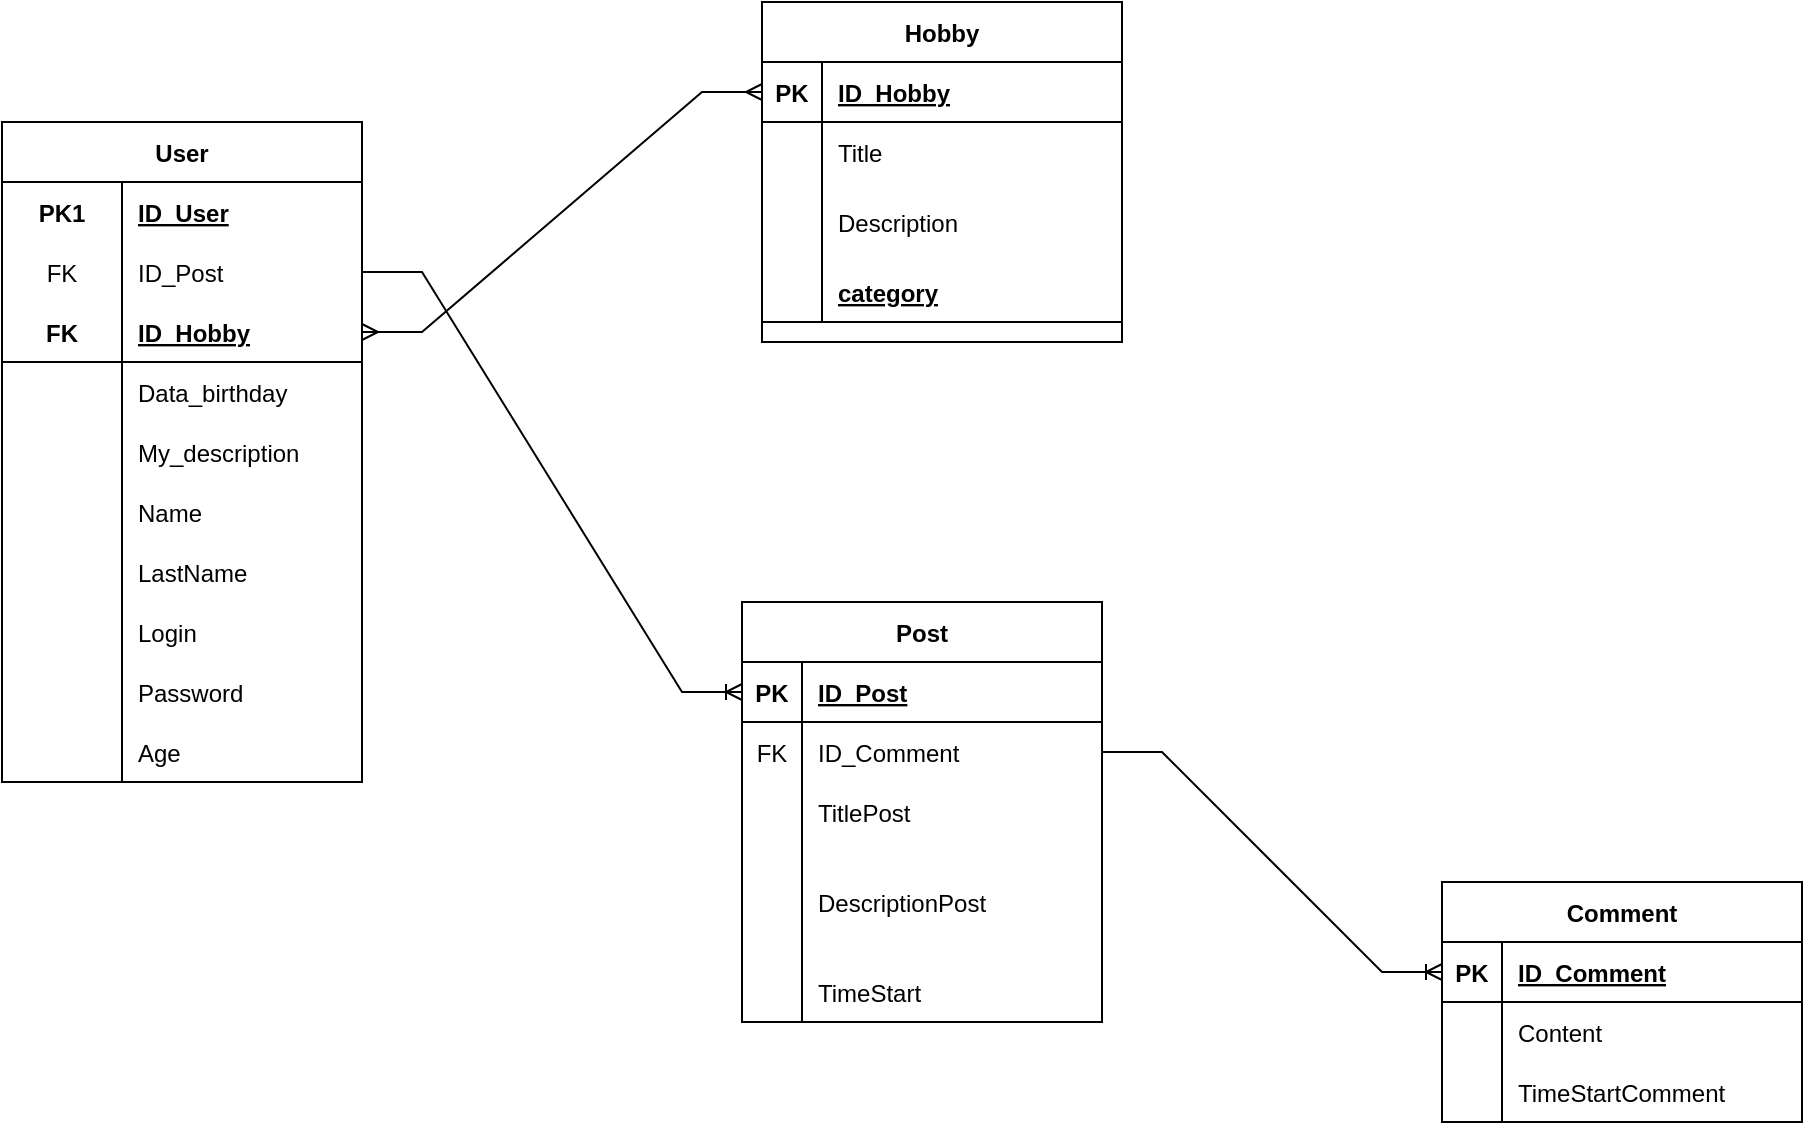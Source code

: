 <mxfile version="18.0.6" type="device"><diagram id="YEi-jR4j0ctaA4NyCC-B" name="Страница 1"><mxGraphModel dx="1102" dy="685" grid="1" gridSize="10" guides="1" tooltips="1" connect="1" arrows="1" fold="1" page="1" pageScale="1" pageWidth="2339" pageHeight="3300" math="0" shadow="0"><root><mxCell id="0"/><mxCell id="1" parent="0"/><mxCell id="M4q45R86KcRBcK73IV3w-1" value="User" style="shape=table;startSize=30;container=1;collapsible=1;childLayout=tableLayout;fixedRows=1;rowLines=0;fontStyle=1;align=center;resizeLast=1;" parent="1" vertex="1"><mxGeometry x="90" y="110" width="180" height="330" as="geometry"/></mxCell><mxCell id="M4q45R86KcRBcK73IV3w-2" value="" style="shape=tableRow;horizontal=0;startSize=0;swimlaneHead=0;swimlaneBody=0;fillColor=none;collapsible=0;dropTarget=0;points=[[0,0.5],[1,0.5]];portConstraint=eastwest;top=0;left=0;right=0;bottom=0;" parent="M4q45R86KcRBcK73IV3w-1" vertex="1"><mxGeometry y="30" width="180" height="30" as="geometry"/></mxCell><mxCell id="M4q45R86KcRBcK73IV3w-3" value="PK1" style="shape=partialRectangle;connectable=0;fillColor=none;top=0;left=0;bottom=0;right=0;fontStyle=1;overflow=hidden;" parent="M4q45R86KcRBcK73IV3w-2" vertex="1"><mxGeometry width="60" height="30" as="geometry"><mxRectangle width="60" height="30" as="alternateBounds"/></mxGeometry></mxCell><mxCell id="M4q45R86KcRBcK73IV3w-4" value="ID_User" style="shape=partialRectangle;connectable=0;fillColor=none;top=0;left=0;bottom=0;right=0;align=left;spacingLeft=6;fontStyle=5;overflow=hidden;" parent="M4q45R86KcRBcK73IV3w-2" vertex="1"><mxGeometry x="60" width="120" height="30" as="geometry"><mxRectangle width="120" height="30" as="alternateBounds"/></mxGeometry></mxCell><mxCell id="M4q45R86KcRBcK73IV3w-33" value="" style="shape=tableRow;horizontal=0;startSize=0;swimlaneHead=0;swimlaneBody=0;fillColor=none;collapsible=0;dropTarget=0;points=[[0,0.5],[1,0.5]];portConstraint=eastwest;top=0;left=0;right=0;bottom=0;" parent="M4q45R86KcRBcK73IV3w-1" vertex="1"><mxGeometry y="60" width="180" height="30" as="geometry"/></mxCell><mxCell id="M4q45R86KcRBcK73IV3w-34" value="FK" style="shape=partialRectangle;connectable=0;fillColor=none;top=0;left=0;bottom=0;right=0;editable=1;overflow=hidden;" parent="M4q45R86KcRBcK73IV3w-33" vertex="1"><mxGeometry width="60" height="30" as="geometry"><mxRectangle width="60" height="30" as="alternateBounds"/></mxGeometry></mxCell><mxCell id="M4q45R86KcRBcK73IV3w-35" value="ID_Post" style="shape=partialRectangle;connectable=0;fillColor=none;top=0;left=0;bottom=0;right=0;align=left;spacingLeft=6;overflow=hidden;" parent="M4q45R86KcRBcK73IV3w-33" vertex="1"><mxGeometry x="60" width="120" height="30" as="geometry"><mxRectangle width="120" height="30" as="alternateBounds"/></mxGeometry></mxCell><mxCell id="M4q45R86KcRBcK73IV3w-5" value="" style="shape=tableRow;horizontal=0;startSize=0;swimlaneHead=0;swimlaneBody=0;fillColor=none;collapsible=0;dropTarget=0;points=[[0,0.5],[1,0.5]];portConstraint=eastwest;top=0;left=0;right=0;bottom=1;" parent="M4q45R86KcRBcK73IV3w-1" vertex="1"><mxGeometry y="90" width="180" height="30" as="geometry"/></mxCell><mxCell id="M4q45R86KcRBcK73IV3w-6" value="FK" style="shape=partialRectangle;connectable=0;fillColor=none;top=0;left=0;bottom=0;right=0;fontStyle=1;overflow=hidden;" parent="M4q45R86KcRBcK73IV3w-5" vertex="1"><mxGeometry width="60" height="30" as="geometry"><mxRectangle width="60" height="30" as="alternateBounds"/></mxGeometry></mxCell><mxCell id="M4q45R86KcRBcK73IV3w-7" value="ID_Hobby" style="shape=partialRectangle;connectable=0;fillColor=none;top=0;left=0;bottom=0;right=0;align=left;spacingLeft=6;fontStyle=5;overflow=hidden;" parent="M4q45R86KcRBcK73IV3w-5" vertex="1"><mxGeometry x="60" width="120" height="30" as="geometry"><mxRectangle width="120" height="30" as="alternateBounds"/></mxGeometry></mxCell><mxCell id="M4q45R86KcRBcK73IV3w-8" value="" style="shape=tableRow;horizontal=0;startSize=0;swimlaneHead=0;swimlaneBody=0;fillColor=none;collapsible=0;dropTarget=0;points=[[0,0.5],[1,0.5]];portConstraint=eastwest;top=0;left=0;right=0;bottom=0;" parent="M4q45R86KcRBcK73IV3w-1" vertex="1"><mxGeometry y="120" width="180" height="30" as="geometry"/></mxCell><mxCell id="M4q45R86KcRBcK73IV3w-9" value="" style="shape=partialRectangle;connectable=0;fillColor=none;top=0;left=0;bottom=0;right=0;editable=1;overflow=hidden;" parent="M4q45R86KcRBcK73IV3w-8" vertex="1"><mxGeometry width="60" height="30" as="geometry"><mxRectangle width="60" height="30" as="alternateBounds"/></mxGeometry></mxCell><mxCell id="M4q45R86KcRBcK73IV3w-10" value="Data_birthday" style="shape=partialRectangle;connectable=0;fillColor=none;top=0;left=0;bottom=0;right=0;align=left;spacingLeft=6;overflow=hidden;" parent="M4q45R86KcRBcK73IV3w-8" vertex="1"><mxGeometry x="60" width="120" height="30" as="geometry"><mxRectangle width="120" height="30" as="alternateBounds"/></mxGeometry></mxCell><mxCell id="M4q45R86KcRBcK73IV3w-11" value="" style="shape=tableRow;horizontal=0;startSize=0;swimlaneHead=0;swimlaneBody=0;fillColor=none;collapsible=0;dropTarget=0;points=[[0,0.5],[1,0.5]];portConstraint=eastwest;top=0;left=0;right=0;bottom=0;" parent="M4q45R86KcRBcK73IV3w-1" vertex="1"><mxGeometry y="150" width="180" height="30" as="geometry"/></mxCell><mxCell id="M4q45R86KcRBcK73IV3w-12" value="" style="shape=partialRectangle;connectable=0;fillColor=none;top=0;left=0;bottom=0;right=0;editable=1;overflow=hidden;" parent="M4q45R86KcRBcK73IV3w-11" vertex="1"><mxGeometry width="60" height="30" as="geometry"><mxRectangle width="60" height="30" as="alternateBounds"/></mxGeometry></mxCell><mxCell id="M4q45R86KcRBcK73IV3w-13" value="My_description" style="shape=partialRectangle;connectable=0;fillColor=none;top=0;left=0;bottom=0;right=0;align=left;spacingLeft=6;overflow=hidden;" parent="M4q45R86KcRBcK73IV3w-11" vertex="1"><mxGeometry x="60" width="120" height="30" as="geometry"><mxRectangle width="120" height="30" as="alternateBounds"/></mxGeometry></mxCell><mxCell id="M4q45R86KcRBcK73IV3w-68" value="" style="shape=tableRow;horizontal=0;startSize=0;swimlaneHead=0;swimlaneBody=0;fillColor=none;collapsible=0;dropTarget=0;points=[[0,0.5],[1,0.5]];portConstraint=eastwest;top=0;left=0;right=0;bottom=0;" parent="M4q45R86KcRBcK73IV3w-1" vertex="1"><mxGeometry y="180" width="180" height="30" as="geometry"/></mxCell><mxCell id="M4q45R86KcRBcK73IV3w-69" value="" style="shape=partialRectangle;connectable=0;fillColor=none;top=0;left=0;bottom=0;right=0;editable=1;overflow=hidden;" parent="M4q45R86KcRBcK73IV3w-68" vertex="1"><mxGeometry width="60" height="30" as="geometry"><mxRectangle width="60" height="30" as="alternateBounds"/></mxGeometry></mxCell><mxCell id="M4q45R86KcRBcK73IV3w-70" value="Name" style="shape=partialRectangle;connectable=0;fillColor=none;top=0;left=0;bottom=0;right=0;align=left;spacingLeft=6;overflow=hidden;" parent="M4q45R86KcRBcK73IV3w-68" vertex="1"><mxGeometry x="60" width="120" height="30" as="geometry"><mxRectangle width="120" height="30" as="alternateBounds"/></mxGeometry></mxCell><mxCell id="frEjT7Lo6UGN6S415Faj-6" value="" style="shape=tableRow;horizontal=0;startSize=0;swimlaneHead=0;swimlaneBody=0;fillColor=none;collapsible=0;dropTarget=0;points=[[0,0.5],[1,0.5]];portConstraint=eastwest;top=0;left=0;right=0;bottom=0;" parent="M4q45R86KcRBcK73IV3w-1" vertex="1"><mxGeometry y="210" width="180" height="30" as="geometry"/></mxCell><mxCell id="frEjT7Lo6UGN6S415Faj-7" value="" style="shape=partialRectangle;connectable=0;fillColor=none;top=0;left=0;bottom=0;right=0;fontStyle=0;overflow=hidden;" parent="frEjT7Lo6UGN6S415Faj-6" vertex="1"><mxGeometry width="60" height="30" as="geometry"><mxRectangle width="60" height="30" as="alternateBounds"/></mxGeometry></mxCell><mxCell id="frEjT7Lo6UGN6S415Faj-8" value="LastName" style="shape=partialRectangle;connectable=0;fillColor=none;top=0;left=0;bottom=0;right=0;align=left;spacingLeft=6;fontStyle=0;overflow=hidden;" parent="frEjT7Lo6UGN6S415Faj-6" vertex="1"><mxGeometry x="60" width="120" height="30" as="geometry"><mxRectangle width="120" height="30" as="alternateBounds"/></mxGeometry></mxCell><mxCell id="M4q45R86KcRBcK73IV3w-72" value="" style="shape=tableRow;horizontal=0;startSize=0;swimlaneHead=0;swimlaneBody=0;fillColor=none;collapsible=0;dropTarget=0;points=[[0,0.5],[1,0.5]];portConstraint=eastwest;top=0;left=0;right=0;bottom=0;" parent="M4q45R86KcRBcK73IV3w-1" vertex="1"><mxGeometry y="240" width="180" height="30" as="geometry"/></mxCell><mxCell id="M4q45R86KcRBcK73IV3w-73" value="" style="shape=partialRectangle;connectable=0;fillColor=none;top=0;left=0;bottom=0;right=0;fontStyle=0;overflow=hidden;" parent="M4q45R86KcRBcK73IV3w-72" vertex="1"><mxGeometry width="60" height="30" as="geometry"><mxRectangle width="60" height="30" as="alternateBounds"/></mxGeometry></mxCell><mxCell id="M4q45R86KcRBcK73IV3w-74" value="Login" style="shape=partialRectangle;connectable=0;fillColor=none;top=0;left=0;bottom=0;right=0;align=left;spacingLeft=6;fontStyle=0;overflow=hidden;" parent="M4q45R86KcRBcK73IV3w-72" vertex="1"><mxGeometry x="60" width="120" height="30" as="geometry"><mxRectangle width="120" height="30" as="alternateBounds"/></mxGeometry></mxCell><mxCell id="M4q45R86KcRBcK73IV3w-76" value="" style="shape=tableRow;horizontal=0;startSize=0;swimlaneHead=0;swimlaneBody=0;fillColor=none;collapsible=0;dropTarget=0;points=[[0,0.5],[1,0.5]];portConstraint=eastwest;top=0;left=0;right=0;bottom=0;" parent="M4q45R86KcRBcK73IV3w-1" vertex="1"><mxGeometry y="270" width="180" height="30" as="geometry"/></mxCell><mxCell id="M4q45R86KcRBcK73IV3w-77" value="" style="shape=partialRectangle;connectable=0;fillColor=none;top=0;left=0;bottom=0;right=0;fontStyle=0;overflow=hidden;" parent="M4q45R86KcRBcK73IV3w-76" vertex="1"><mxGeometry width="60" height="30" as="geometry"><mxRectangle width="60" height="30" as="alternateBounds"/></mxGeometry></mxCell><mxCell id="M4q45R86KcRBcK73IV3w-78" value="Password" style="shape=partialRectangle;connectable=0;fillColor=none;top=0;left=0;bottom=0;right=0;align=left;spacingLeft=6;fontStyle=0;overflow=hidden;" parent="M4q45R86KcRBcK73IV3w-76" vertex="1"><mxGeometry x="60" width="120" height="30" as="geometry"><mxRectangle width="120" height="30" as="alternateBounds"/></mxGeometry></mxCell><mxCell id="frEjT7Lo6UGN6S415Faj-9" value="" style="shape=tableRow;horizontal=0;startSize=0;swimlaneHead=0;swimlaneBody=0;fillColor=none;collapsible=0;dropTarget=0;points=[[0,0.5],[1,0.5]];portConstraint=eastwest;top=0;left=0;right=0;bottom=0;" parent="M4q45R86KcRBcK73IV3w-1" vertex="1"><mxGeometry y="300" width="180" height="30" as="geometry"/></mxCell><mxCell id="frEjT7Lo6UGN6S415Faj-10" value="" style="shape=partialRectangle;connectable=0;fillColor=none;top=0;left=0;bottom=0;right=0;fontStyle=0;overflow=hidden;" parent="frEjT7Lo6UGN6S415Faj-9" vertex="1"><mxGeometry width="60" height="30" as="geometry"><mxRectangle width="60" height="30" as="alternateBounds"/></mxGeometry></mxCell><mxCell id="frEjT7Lo6UGN6S415Faj-11" value="Age" style="shape=partialRectangle;connectable=0;fillColor=none;top=0;left=0;bottom=0;right=0;align=left;spacingLeft=6;fontStyle=0;overflow=hidden;" parent="frEjT7Lo6UGN6S415Faj-9" vertex="1"><mxGeometry x="60" width="120" height="30" as="geometry"><mxRectangle width="120" height="30" as="alternateBounds"/></mxGeometry></mxCell><mxCell id="M4q45R86KcRBcK73IV3w-14" value="Hobby" style="shape=table;startSize=30;container=1;collapsible=1;childLayout=tableLayout;fixedRows=1;rowLines=0;fontStyle=1;align=center;resizeLast=1;" parent="1" vertex="1"><mxGeometry x="470" y="50" width="180" height="170" as="geometry"/></mxCell><mxCell id="M4q45R86KcRBcK73IV3w-15" value="" style="shape=tableRow;horizontal=0;startSize=0;swimlaneHead=0;swimlaneBody=0;fillColor=none;collapsible=0;dropTarget=0;points=[[0,0.5],[1,0.5]];portConstraint=eastwest;top=0;left=0;right=0;bottom=1;" parent="M4q45R86KcRBcK73IV3w-14" vertex="1"><mxGeometry y="30" width="180" height="30" as="geometry"/></mxCell><mxCell id="M4q45R86KcRBcK73IV3w-16" value="PK" style="shape=partialRectangle;connectable=0;fillColor=none;top=0;left=0;bottom=0;right=0;fontStyle=1;overflow=hidden;" parent="M4q45R86KcRBcK73IV3w-15" vertex="1"><mxGeometry width="30" height="30" as="geometry"><mxRectangle width="30" height="30" as="alternateBounds"/></mxGeometry></mxCell><mxCell id="M4q45R86KcRBcK73IV3w-17" value="ID_Hobby" style="shape=partialRectangle;connectable=0;fillColor=none;top=0;left=0;bottom=0;right=0;align=left;spacingLeft=6;fontStyle=5;overflow=hidden;" parent="M4q45R86KcRBcK73IV3w-15" vertex="1"><mxGeometry x="30" width="150" height="30" as="geometry"><mxRectangle width="150" height="30" as="alternateBounds"/></mxGeometry></mxCell><mxCell id="M4q45R86KcRBcK73IV3w-18" value="" style="shape=tableRow;horizontal=0;startSize=0;swimlaneHead=0;swimlaneBody=0;fillColor=none;collapsible=0;dropTarget=0;points=[[0,0.5],[1,0.5]];portConstraint=eastwest;top=0;left=0;right=0;bottom=0;" parent="M4q45R86KcRBcK73IV3w-14" vertex="1"><mxGeometry y="60" width="180" height="30" as="geometry"/></mxCell><mxCell id="M4q45R86KcRBcK73IV3w-19" value="" style="shape=partialRectangle;connectable=0;fillColor=none;top=0;left=0;bottom=0;right=0;editable=1;overflow=hidden;" parent="M4q45R86KcRBcK73IV3w-18" vertex="1"><mxGeometry width="30" height="30" as="geometry"><mxRectangle width="30" height="30" as="alternateBounds"/></mxGeometry></mxCell><mxCell id="M4q45R86KcRBcK73IV3w-20" value="Title" style="shape=partialRectangle;connectable=0;fillColor=none;top=0;left=0;bottom=0;right=0;align=left;spacingLeft=6;overflow=hidden;" parent="M4q45R86KcRBcK73IV3w-18" vertex="1"><mxGeometry x="30" width="150" height="30" as="geometry"><mxRectangle width="150" height="30" as="alternateBounds"/></mxGeometry></mxCell><mxCell id="M4q45R86KcRBcK73IV3w-21" value="" style="shape=tableRow;horizontal=0;startSize=0;swimlaneHead=0;swimlaneBody=0;fillColor=none;collapsible=0;dropTarget=0;points=[[0,0.5],[1,0.5]];portConstraint=eastwest;top=0;left=0;right=0;bottom=0;" parent="M4q45R86KcRBcK73IV3w-14" vertex="1"><mxGeometry y="90" width="180" height="40" as="geometry"/></mxCell><mxCell id="M4q45R86KcRBcK73IV3w-22" value="" style="shape=partialRectangle;connectable=0;fillColor=none;top=0;left=0;bottom=0;right=0;editable=1;overflow=hidden;" parent="M4q45R86KcRBcK73IV3w-21" vertex="1"><mxGeometry width="30" height="40" as="geometry"><mxRectangle width="30" height="40" as="alternateBounds"/></mxGeometry></mxCell><mxCell id="M4q45R86KcRBcK73IV3w-23" value="Description" style="shape=partialRectangle;connectable=0;fillColor=none;top=0;left=0;bottom=0;right=0;align=left;spacingLeft=6;overflow=hidden;" parent="M4q45R86KcRBcK73IV3w-21" vertex="1"><mxGeometry x="30" width="150" height="40" as="geometry"><mxRectangle width="150" height="40" as="alternateBounds"/></mxGeometry></mxCell><mxCell id="e_sknQJ1I1gwagHS1VR6-3" value="" style="shape=tableRow;horizontal=0;startSize=0;swimlaneHead=0;swimlaneBody=0;fillColor=none;collapsible=0;dropTarget=0;points=[[0,0.5],[1,0.5]];portConstraint=eastwest;top=0;left=0;right=0;bottom=1;" vertex="1" parent="M4q45R86KcRBcK73IV3w-14"><mxGeometry y="130" width="180" height="30" as="geometry"/></mxCell><mxCell id="e_sknQJ1I1gwagHS1VR6-4" value="" style="shape=partialRectangle;connectable=0;fillColor=none;top=0;left=0;bottom=0;right=0;fontStyle=1;overflow=hidden;" vertex="1" parent="e_sknQJ1I1gwagHS1VR6-3"><mxGeometry width="30" height="30" as="geometry"><mxRectangle width="30" height="30" as="alternateBounds"/></mxGeometry></mxCell><mxCell id="e_sknQJ1I1gwagHS1VR6-5" value="category" style="shape=partialRectangle;connectable=0;fillColor=none;top=0;left=0;bottom=0;right=0;align=left;spacingLeft=6;fontStyle=5;overflow=hidden;" vertex="1" parent="e_sknQJ1I1gwagHS1VR6-3"><mxGeometry x="30" width="150" height="30" as="geometry"><mxRectangle width="150" height="30" as="alternateBounds"/></mxGeometry></mxCell><mxCell id="M4q45R86KcRBcK73IV3w-28" value="" style="edgeStyle=entityRelationEdgeStyle;fontSize=12;html=1;endArrow=ERmany;startArrow=ERmany;rounded=0;entryX=0;entryY=0.5;entryDx=0;entryDy=0;exitX=1;exitY=0.5;exitDx=0;exitDy=0;" parent="1" source="M4q45R86KcRBcK73IV3w-5" target="M4q45R86KcRBcK73IV3w-15" edge="1"><mxGeometry width="100" height="100" relative="1" as="geometry"><mxPoint x="380" y="270" as="sourcePoint"/><mxPoint x="610" y="300" as="targetPoint"/></mxGeometry></mxCell><mxCell id="M4q45R86KcRBcK73IV3w-29" value="" style="shape=tableRow;horizontal=0;startSize=0;swimlaneHead=0;swimlaneBody=0;fillColor=none;collapsible=0;dropTarget=0;points=[[0,0.5],[1,0.5]];portConstraint=eastwest;top=0;left=0;right=0;bottom=0;" parent="1" vertex="1"><mxGeometry x="90" y="290" width="180" height="30" as="geometry"/></mxCell><mxCell id="M4q45R86KcRBcK73IV3w-30" value="" style="shape=partialRectangle;connectable=0;fillColor=none;top=0;left=0;bottom=0;right=0;editable=1;overflow=hidden;" parent="M4q45R86KcRBcK73IV3w-29" vertex="1"><mxGeometry width="60" height="30" as="geometry"><mxRectangle width="60" height="30" as="alternateBounds"/></mxGeometry></mxCell><mxCell id="M4q45R86KcRBcK73IV3w-36" value="Post" style="shape=table;startSize=30;container=1;collapsible=1;childLayout=tableLayout;fixedRows=1;rowLines=0;fontStyle=1;align=center;resizeLast=1;" parent="1" vertex="1"><mxGeometry x="460" y="350" width="180" height="210" as="geometry"/></mxCell><mxCell id="M4q45R86KcRBcK73IV3w-37" value="" style="shape=tableRow;horizontal=0;startSize=0;swimlaneHead=0;swimlaneBody=0;fillColor=none;collapsible=0;dropTarget=0;points=[[0,0.5],[1,0.5]];portConstraint=eastwest;top=0;left=0;right=0;bottom=1;" parent="M4q45R86KcRBcK73IV3w-36" vertex="1"><mxGeometry y="30" width="180" height="30" as="geometry"/></mxCell><mxCell id="M4q45R86KcRBcK73IV3w-38" value="PK" style="shape=partialRectangle;connectable=0;fillColor=none;top=0;left=0;bottom=0;right=0;fontStyle=1;overflow=hidden;" parent="M4q45R86KcRBcK73IV3w-37" vertex="1"><mxGeometry width="30" height="30" as="geometry"><mxRectangle width="30" height="30" as="alternateBounds"/></mxGeometry></mxCell><mxCell id="M4q45R86KcRBcK73IV3w-39" value="ID_Post" style="shape=partialRectangle;connectable=0;fillColor=none;top=0;left=0;bottom=0;right=0;align=left;spacingLeft=6;fontStyle=5;overflow=hidden;" parent="M4q45R86KcRBcK73IV3w-37" vertex="1"><mxGeometry x="30" width="150" height="30" as="geometry"><mxRectangle width="150" height="30" as="alternateBounds"/></mxGeometry></mxCell><mxCell id="M4q45R86KcRBcK73IV3w-49" value="" style="shape=tableRow;horizontal=0;startSize=0;swimlaneHead=0;swimlaneBody=0;fillColor=none;collapsible=0;dropTarget=0;points=[[0,0.5],[1,0.5]];portConstraint=eastwest;top=0;left=0;right=0;bottom=0;" parent="M4q45R86KcRBcK73IV3w-36" vertex="1"><mxGeometry y="60" width="180" height="30" as="geometry"/></mxCell><mxCell id="M4q45R86KcRBcK73IV3w-50" value="FK" style="shape=partialRectangle;connectable=0;fillColor=none;top=0;left=0;bottom=0;right=0;fontStyle=0;overflow=hidden;" parent="M4q45R86KcRBcK73IV3w-49" vertex="1"><mxGeometry width="30" height="30" as="geometry"><mxRectangle width="30" height="30" as="alternateBounds"/></mxGeometry></mxCell><mxCell id="M4q45R86KcRBcK73IV3w-51" value="ID_Comment" style="shape=partialRectangle;connectable=0;fillColor=none;top=0;left=0;bottom=0;right=0;align=left;spacingLeft=6;fontStyle=0;overflow=hidden;" parent="M4q45R86KcRBcK73IV3w-49" vertex="1"><mxGeometry x="30" width="150" height="30" as="geometry"><mxRectangle width="150" height="30" as="alternateBounds"/></mxGeometry></mxCell><mxCell id="M4q45R86KcRBcK73IV3w-40" value="" style="shape=tableRow;horizontal=0;startSize=0;swimlaneHead=0;swimlaneBody=0;fillColor=none;collapsible=0;dropTarget=0;points=[[0,0.5],[1,0.5]];portConstraint=eastwest;top=0;left=0;right=0;bottom=0;" parent="M4q45R86KcRBcK73IV3w-36" vertex="1"><mxGeometry y="90" width="180" height="30" as="geometry"/></mxCell><mxCell id="M4q45R86KcRBcK73IV3w-41" value="" style="shape=partialRectangle;connectable=0;fillColor=none;top=0;left=0;bottom=0;right=0;editable=1;overflow=hidden;" parent="M4q45R86KcRBcK73IV3w-40" vertex="1"><mxGeometry width="30" height="30" as="geometry"><mxRectangle width="30" height="30" as="alternateBounds"/></mxGeometry></mxCell><mxCell id="M4q45R86KcRBcK73IV3w-42" value="TitlePost" style="shape=partialRectangle;connectable=0;fillColor=none;top=0;left=0;bottom=0;right=0;align=left;spacingLeft=6;overflow=hidden;" parent="M4q45R86KcRBcK73IV3w-40" vertex="1"><mxGeometry x="30" width="150" height="30" as="geometry"><mxRectangle width="150" height="30" as="alternateBounds"/></mxGeometry></mxCell><mxCell id="M4q45R86KcRBcK73IV3w-43" value="" style="shape=tableRow;horizontal=0;startSize=0;swimlaneHead=0;swimlaneBody=0;fillColor=none;collapsible=0;dropTarget=0;points=[[0,0.5],[1,0.5]];portConstraint=eastwest;top=0;left=0;right=0;bottom=0;" parent="M4q45R86KcRBcK73IV3w-36" vertex="1"><mxGeometry y="120" width="180" height="60" as="geometry"/></mxCell><mxCell id="M4q45R86KcRBcK73IV3w-44" value="" style="shape=partialRectangle;connectable=0;fillColor=none;top=0;left=0;bottom=0;right=0;editable=1;overflow=hidden;" parent="M4q45R86KcRBcK73IV3w-43" vertex="1"><mxGeometry width="30" height="60" as="geometry"><mxRectangle width="30" height="60" as="alternateBounds"/></mxGeometry></mxCell><mxCell id="M4q45R86KcRBcK73IV3w-45" value="DescriptionPost" style="shape=partialRectangle;connectable=0;fillColor=none;top=0;left=0;bottom=0;right=0;align=left;spacingLeft=6;overflow=hidden;" parent="M4q45R86KcRBcK73IV3w-43" vertex="1"><mxGeometry x="30" width="150" height="60" as="geometry"><mxRectangle width="150" height="60" as="alternateBounds"/></mxGeometry></mxCell><mxCell id="frEjT7Lo6UGN6S415Faj-12" value="" style="shape=tableRow;horizontal=0;startSize=0;swimlaneHead=0;swimlaneBody=0;fillColor=none;collapsible=0;dropTarget=0;points=[[0,0.5],[1,0.5]];portConstraint=eastwest;top=0;left=0;right=0;bottom=0;" parent="M4q45R86KcRBcK73IV3w-36" vertex="1"><mxGeometry y="180" width="180" height="30" as="geometry"/></mxCell><mxCell id="frEjT7Lo6UGN6S415Faj-13" value="" style="shape=partialRectangle;connectable=0;fillColor=none;top=0;left=0;bottom=0;right=0;fontStyle=0;overflow=hidden;" parent="frEjT7Lo6UGN6S415Faj-12" vertex="1"><mxGeometry width="30" height="30" as="geometry"><mxRectangle width="30" height="30" as="alternateBounds"/></mxGeometry></mxCell><mxCell id="frEjT7Lo6UGN6S415Faj-14" value="TimeStart" style="shape=partialRectangle;connectable=0;fillColor=none;top=0;left=0;bottom=0;right=0;align=left;spacingLeft=6;fontStyle=0;overflow=hidden;" parent="frEjT7Lo6UGN6S415Faj-12" vertex="1"><mxGeometry x="30" width="150" height="30" as="geometry"><mxRectangle width="150" height="30" as="alternateBounds"/></mxGeometry></mxCell><mxCell id="M4q45R86KcRBcK73IV3w-52" value="Comment" style="shape=table;startSize=30;container=1;collapsible=1;childLayout=tableLayout;fixedRows=1;rowLines=0;fontStyle=1;align=center;resizeLast=1;" parent="1" vertex="1"><mxGeometry x="810" y="490" width="180" height="120" as="geometry"/></mxCell><mxCell id="M4q45R86KcRBcK73IV3w-53" value="" style="shape=tableRow;horizontal=0;startSize=0;swimlaneHead=0;swimlaneBody=0;fillColor=none;collapsible=0;dropTarget=0;points=[[0,0.5],[1,0.5]];portConstraint=eastwest;top=0;left=0;right=0;bottom=1;" parent="M4q45R86KcRBcK73IV3w-52" vertex="1"><mxGeometry y="30" width="180" height="30" as="geometry"/></mxCell><mxCell id="M4q45R86KcRBcK73IV3w-54" value="PK" style="shape=partialRectangle;connectable=0;fillColor=none;top=0;left=0;bottom=0;right=0;fontStyle=1;overflow=hidden;" parent="M4q45R86KcRBcK73IV3w-53" vertex="1"><mxGeometry width="30" height="30" as="geometry"><mxRectangle width="30" height="30" as="alternateBounds"/></mxGeometry></mxCell><mxCell id="M4q45R86KcRBcK73IV3w-55" value="ID_Comment" style="shape=partialRectangle;connectable=0;fillColor=none;top=0;left=0;bottom=0;right=0;align=left;spacingLeft=6;fontStyle=5;overflow=hidden;" parent="M4q45R86KcRBcK73IV3w-53" vertex="1"><mxGeometry x="30" width="150" height="30" as="geometry"><mxRectangle width="150" height="30" as="alternateBounds"/></mxGeometry></mxCell><mxCell id="M4q45R86KcRBcK73IV3w-56" value="" style="shape=tableRow;horizontal=0;startSize=0;swimlaneHead=0;swimlaneBody=0;fillColor=none;collapsible=0;dropTarget=0;points=[[0,0.5],[1,0.5]];portConstraint=eastwest;top=0;left=0;right=0;bottom=0;" parent="M4q45R86KcRBcK73IV3w-52" vertex="1"><mxGeometry y="60" width="180" height="30" as="geometry"/></mxCell><mxCell id="M4q45R86KcRBcK73IV3w-57" value="" style="shape=partialRectangle;connectable=0;fillColor=none;top=0;left=0;bottom=0;right=0;editable=1;overflow=hidden;" parent="M4q45R86KcRBcK73IV3w-56" vertex="1"><mxGeometry width="30" height="30" as="geometry"><mxRectangle width="30" height="30" as="alternateBounds"/></mxGeometry></mxCell><mxCell id="M4q45R86KcRBcK73IV3w-58" value="Content" style="shape=partialRectangle;connectable=0;fillColor=none;top=0;left=0;bottom=0;right=0;align=left;spacingLeft=6;overflow=hidden;" parent="M4q45R86KcRBcK73IV3w-56" vertex="1"><mxGeometry x="30" width="150" height="30" as="geometry"><mxRectangle width="150" height="30" as="alternateBounds"/></mxGeometry></mxCell><mxCell id="M4q45R86KcRBcK73IV3w-62" value="" style="shape=tableRow;horizontal=0;startSize=0;swimlaneHead=0;swimlaneBody=0;fillColor=none;collapsible=0;dropTarget=0;points=[[0,0.5],[1,0.5]];portConstraint=eastwest;top=0;left=0;right=0;bottom=0;" parent="M4q45R86KcRBcK73IV3w-52" vertex="1"><mxGeometry y="90" width="180" height="30" as="geometry"/></mxCell><mxCell id="M4q45R86KcRBcK73IV3w-63" value="" style="shape=partialRectangle;connectable=0;fillColor=none;top=0;left=0;bottom=0;right=0;editable=1;overflow=hidden;" parent="M4q45R86KcRBcK73IV3w-62" vertex="1"><mxGeometry width="30" height="30" as="geometry"><mxRectangle width="30" height="30" as="alternateBounds"/></mxGeometry></mxCell><mxCell id="M4q45R86KcRBcK73IV3w-64" value="TimeStartComment" style="shape=partialRectangle;connectable=0;fillColor=none;top=0;left=0;bottom=0;right=0;align=left;spacingLeft=6;overflow=hidden;" parent="M4q45R86KcRBcK73IV3w-62" vertex="1"><mxGeometry x="30" width="150" height="30" as="geometry"><mxRectangle width="150" height="30" as="alternateBounds"/></mxGeometry></mxCell><mxCell id="M4q45R86KcRBcK73IV3w-65" value="" style="edgeStyle=entityRelationEdgeStyle;fontSize=12;html=1;endArrow=ERoneToMany;rounded=0;entryX=0;entryY=0.5;entryDx=0;entryDy=0;" parent="1" source="M4q45R86KcRBcK73IV3w-49" target="M4q45R86KcRBcK73IV3w-53" edge="1"><mxGeometry width="100" height="100" relative="1" as="geometry"><mxPoint x="650" y="350" as="sourcePoint"/><mxPoint x="610" y="300" as="targetPoint"/></mxGeometry></mxCell><mxCell id="M4q45R86KcRBcK73IV3w-66" value="" style="edgeStyle=entityRelationEdgeStyle;fontSize=12;html=1;endArrow=ERoneToMany;rounded=0;exitX=1;exitY=0.5;exitDx=0;exitDy=0;entryX=0;entryY=0.5;entryDx=0;entryDy=0;" parent="1" source="M4q45R86KcRBcK73IV3w-33" target="M4q45R86KcRBcK73IV3w-37" edge="1"><mxGeometry width="100" height="100" relative="1" as="geometry"><mxPoint x="510" y="400" as="sourcePoint"/><mxPoint x="610" y="300" as="targetPoint"/></mxGeometry></mxCell></root></mxGraphModel></diagram></mxfile>